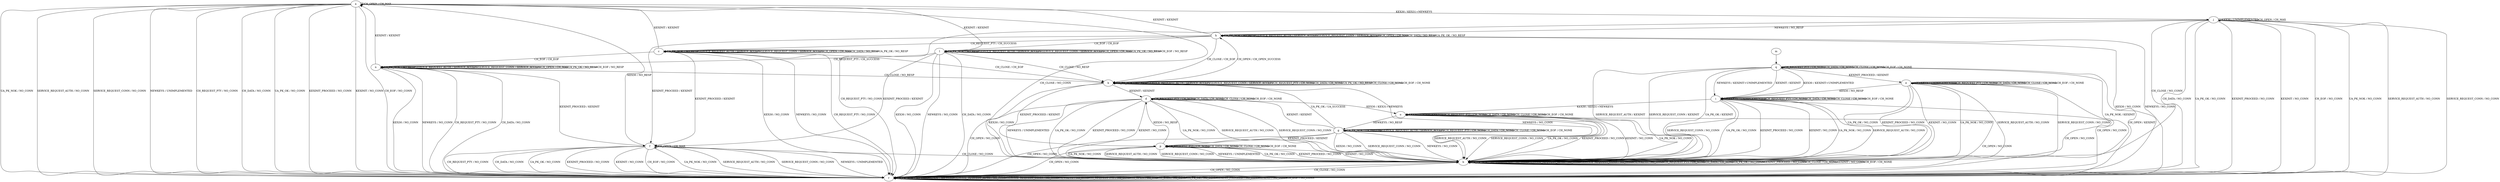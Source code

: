 digraph "" {
	graph ["Incoming time"=0.046472787857055664,
		"Outgoing time"=0.14039349555969238,
		Output="{'States': 18, 'Transitions': 222, 'Filename': '../results/ssh/DropBear-DropBear-yices-2.dot'}",
		Reference="{'States': 18, 'Transitions': 222, 'Filename': '../subjects/ssh/DropBear.dot'}",
		Solver=yices,
		Updated="{'States': 18, 'Transitions': 222, 'Filename': '../subjects/ssh/DropBear.dot'}",
		"f-measure"=1.0,
		precision=1.0,
		recall=1.0
	];
	a -> a	[key=0,
		label="CH_OPEN / CH_MAX"];
	a -> b	[key=0,
		label="CH_CLOSE / NO_CONN"];
	a -> j	[key=0,
		label="KEX30 / KEX31+NEWKEYS"];
	a -> r	[key=0,
		label="UA_PK_NOK / NO_CONN"];
	a -> r	[key=1,
		label="SERVICE_REQUEST_AUTH / NO_CONN"];
	a -> r	[key=2,
		label="SERVICE_REQUEST_CONN / NO_CONN"];
	a -> r	[key=3,
		label="NEWKEYS / UNIMPLEMENTED"];
	a -> r	[key=4,
		label="CH_REQUEST_PTY / NO_CONN"];
	a -> r	[key=5,
		label="CH_DATA / NO_CONN"];
	a -> r	[key=6,
		label="UA_PK_OK / NO_CONN"];
	a -> r	[key=7,
		label="KEXINIT_PROCEED / NO_CONN"];
	a -> r	[key=8,
		label="KEXINIT / NO_CONN"];
	a -> r	[key=9,
		label="CH_EOF / NO_CONN"];
	b -> b	[key=0,
		label="UA_PK_NOK / NO_CONN"];
	b -> b	[key=1,
		label="KEX30 / NO_CONN"];
	b -> b	[key=2,
		label="SERVICE_REQUEST_AUTH / NO_CONN"];
	b -> b	[key=3,
		label="SERVICE_REQUEST_CONN / NO_CONN"];
	b -> b	[key=4,
		label="NEWKEYS / NO_CONN"];
	b -> b	[key=5,
		label="CH_REQUEST_PTY / CH_NONE"];
	b -> b	[key=6,
		label="CH_DATA / CH_NONE"];
	b -> b	[key=7,
		label="UA_PK_OK / NO_CONN"];
	b -> b	[key=8,
		label="KEXINIT_PROCEED / NO_CONN"];
	b -> b	[key=9,
		label="CH_CLOSE / CH_NONE"];
	b -> b	[key=10,
		label="KEXINIT / NO_CONN"];
	b -> b	[key=11,
		label="CH_EOF / CH_NONE"];
	b -> r	[key=0,
		label="CH_OPEN / NO_CONN"];
	c -> a	[key=0,
		label="KEXINIT / KEXINIT"];
	c -> c	[key=0,
		label="UA_PK_NOK / NO_RESP"];
	c -> c	[key=1,
		label="SERVICE_REQUEST_AUTH / SERVICE_ACCEPT"];
	c -> c	[key=2,
		label="SERVICE_REQUEST_CONN / SERVICE_ACCEPT"];
	c -> c	[key=3,
		label="CH_OPEN / CH_MAX"];
	c -> c	[key=4,
		label="CH_DATA / NO_RESP"];
	c -> c	[key=5,
		label="UA_PK_OK / NO_RESP"];
	c -> f	[key=0,
		label="KEXINIT_PROCEED / KEXINIT"];
	c -> k	[key=0,
		label="CH_CLOSE / CH_EOF"];
	c -> n	[key=0,
		label="CH_EOF / CH_EOF"];
	c -> r	[key=0,
		label="KEX30 / NO_CONN"];
	c -> r	[key=1,
		label="NEWKEYS / NO_CONN"];
	c -> r	[key=2,
		label="CH_REQUEST_PTY / NO_CONN"];
	d -> b	[key=0,
		label="UA_PK_NOK / NO_CONN"];
	d -> b	[key=1,
		label="SERVICE_REQUEST_AUTH / NO_CONN"];
	d -> b	[key=2,
		label="SERVICE_REQUEST_CONN / NO_CONN"];
	d -> b	[key=3,
		label="NEWKEYS / UNIMPLEMENTED"];
	d -> b	[key=4,
		label="UA_PK_OK / NO_CONN"];
	d -> b	[key=5,
		label="KEXINIT_PROCEED / NO_CONN"];
	d -> b	[key=6,
		label="KEXINIT / NO_CONN"];
	d -> d	[key=0,
		label="CH_REQUEST_PTY / CH_NONE"];
	d -> d	[key=1,
		label="CH_DATA / CH_NONE"];
	d -> d	[key=2,
		label="CH_CLOSE / CH_NONE"];
	d -> d	[key=3,
		label="CH_EOF / CH_NONE"];
	d -> o	[key=0,
		label="KEX30 / KEX31+NEWKEYS"];
	d -> r	[key=0,
		label="CH_OPEN / NO_CONN"];
	e -> b	[key=0,
		label="UA_PK_NOK / NO_CONN"];
	e -> b	[key=1,
		label="SERVICE_REQUEST_AUTH / NO_CONN"];
	e -> b	[key=2,
		label="SERVICE_REQUEST_CONN / NO_CONN"];
	e -> b	[key=3,
		label="UA_PK_OK / NO_CONN"];
	e -> b	[key=4,
		label="KEXINIT_PROCEED / NO_CONN"];
	e -> b	[key=5,
		label="KEXINIT / NO_CONN"];
	e -> e	[key=0,
		label="NEWKEYS / UNIMPLEMENTED"];
	e -> e	[key=1,
		label="CH_REQUEST_PTY / CH_NONE"];
	e -> e	[key=2,
		label="CH_DATA / CH_NONE"];
	e -> e	[key=3,
		label="CH_CLOSE / CH_NONE"];
	e -> e	[key=4,
		label="CH_EOF / CH_NONE"];
	e -> i	[key=0,
		label="KEX30 / NO_RESP"];
	e -> r	[key=0,
		label="CH_OPEN / NO_CONN"];
	f -> a	[key=0,
		label="KEX30 / NO_RESP"];
	f -> b	[key=0,
		label="CH_CLOSE / NO_CONN"];
	f -> f	[key=0,
		label="CH_OPEN / CH_MAX"];
	f -> r	[key=0,
		label="UA_PK_NOK / NO_CONN"];
	f -> r	[key=1,
		label="SERVICE_REQUEST_AUTH / NO_CONN"];
	f -> r	[key=2,
		label="SERVICE_REQUEST_CONN / NO_CONN"];
	f -> r	[key=3,
		label="NEWKEYS / UNIMPLEMENTED"];
	f -> r	[key=4,
		label="CH_REQUEST_PTY / NO_CONN"];
	f -> r	[key=5,
		label="CH_DATA / NO_CONN"];
	f -> r	[key=6,
		label="UA_PK_OK / NO_CONN"];
	f -> r	[key=7,
		label="KEXINIT_PROCEED / NO_CONN"];
	f -> r	[key=8,
		label="KEXINIT / NO_CONN"];
	f -> r	[key=9,
		label="CH_EOF / NO_CONN"];
	g -> b	[key=0,
		label="KEX30 / NO_CONN"];
	g -> b	[key=1,
		label="SERVICE_REQUEST_CONN / NO_CONN"];
	g -> b	[key=2,
		label="NEWKEYS / NO_CONN"];
	g -> d	[key=0,
		label="KEXINIT / KEXINIT"];
	g -> g	[key=0,
		label="UA_PK_NOK / UA_FAILURE"];
	g -> g	[key=1,
		label="SERVICE_REQUEST_AUTH / SERVICE_ACCEPT"];
	g -> g	[key=2,
		label="CH_REQUEST_PTY / CH_NONE"];
	g -> g	[key=3,
		label="CH_DATA / CH_NONE"];
	g -> g	[key=4,
		label="CH_CLOSE / CH_NONE"];
	g -> g	[key=5,
		label="CH_EOF / CH_NONE"];
	g -> k	[key=0,
		label="UA_PK_OK / UA_SUCCESS"];
	g -> p	[key=0,
		label="KEXINIT_PROCEED / KEXINIT"];
	g -> r	[key=0,
		label="CH_OPEN / NO_CONN"];
	h -> a	[key=0,
		label="KEXINIT / KEXINIT"];
	h -> c	[key=0,
		label="CH_REQUEST_PTY / CH_SUCCESS"];
	h -> f	[key=0,
		label="KEXINIT_PROCEED / KEXINIT"];
	h -> h	[key=0,
		label="UA_PK_NOK / NO_RESP"];
	h -> h	[key=1,
		label="SERVICE_REQUEST_AUTH / SERVICE_ACCEPT"];
	h -> h	[key=2,
		label="SERVICE_REQUEST_CONN / SERVICE_ACCEPT"];
	h -> h	[key=3,
		label="CH_OPEN / CH_MAX"];
	h -> h	[key=4,
		label="CH_DATA / NO_RESP"];
	h -> h	[key=5,
		label="UA_PK_OK / NO_RESP"];
	h -> k	[key=0,
		label="CH_CLOSE / CH_EOF"];
	h -> l	[key=0,
		label="CH_EOF / CH_EOF"];
	h -> r	[key=0,
		label="KEX30 / NO_CONN"];
	h -> r	[key=1,
		label="NEWKEYS / NO_CONN"];
	i -> b	[key=0,
		label="UA_PK_NOK / NO_CONN"];
	i -> b	[key=1,
		label="SERVICE_REQUEST_AUTH / NO_CONN"];
	i -> b	[key=2,
		label="SERVICE_REQUEST_CONN / NO_CONN"];
	i -> b	[key=3,
		label="UA_PK_OK / NO_CONN"];
	i -> b	[key=4,
		label="KEXINIT_PROCEED / NO_CONN"];
	i -> b	[key=5,
		label="KEXINIT / NO_CONN"];
	i -> i	[key=0,
		label="NEWKEYS / UNIMPLEMENTED"];
	i -> i	[key=1,
		label="CH_REQUEST_PTY / CH_NONE"];
	i -> i	[key=2,
		label="CH_DATA / CH_NONE"];
	i -> i	[key=3,
		label="CH_CLOSE / CH_NONE"];
	i -> i	[key=4,
		label="CH_EOF / CH_NONE"];
	i -> o	[key=0,
		label="KEX30 / KEX31+NEWKEYS"];
	i -> r	[key=0,
		label="CH_OPEN / NO_CONN"];
	j -> b	[key=0,
		label="CH_CLOSE / NO_CONN"];
	j -> h	[key=0,
		label="NEWKEYS / NO_RESP"];
	j -> j	[key=0,
		label="KEX30 / UNIMPLEMENTED"];
	j -> j	[key=1,
		label="CH_OPEN / CH_MAX"];
	j -> r	[key=0,
		label="UA_PK_NOK / NO_CONN"];
	j -> r	[key=1,
		label="SERVICE_REQUEST_AUTH / NO_CONN"];
	j -> r	[key=2,
		label="SERVICE_REQUEST_CONN / NO_CONN"];
	j -> r	[key=3,
		label="CH_REQUEST_PTY / NO_CONN"];
	j -> r	[key=4,
		label="CH_DATA / NO_CONN"];
	j -> r	[key=5,
		label="UA_PK_OK / NO_CONN"];
	j -> r	[key=6,
		label="KEXINIT_PROCEED / NO_CONN"];
	j -> r	[key=7,
		label="KEXINIT / NO_CONN"];
	j -> r	[key=8,
		label="CH_EOF / NO_CONN"];
	k -> b	[key=0,
		label="KEX30 / NO_CONN"];
	k -> b	[key=1,
		label="NEWKEYS / NO_CONN"];
	k -> d	[key=0,
		label="KEXINIT / KEXINIT"];
	k -> h	[key=0,
		label="CH_OPEN / CH_OPEN_SUCCESS"];
	k -> k	[key=0,
		label="UA_PK_NOK / NO_RESP"];
	k -> k	[key=1,
		label="SERVICE_REQUEST_AUTH / SERVICE_ACCEPT"];
	k -> k	[key=2,
		label="SERVICE_REQUEST_CONN / SERVICE_ACCEPT"];
	k -> k	[key=3,
		label="CH_REQUEST_PTY / CH_NONE"];
	k -> k	[key=4,
		label="CH_DATA / CH_NONE"];
	k -> k	[key=5,
		label="UA_PK_OK / NO_RESP"];
	k -> k	[key=6,
		label="CH_CLOSE / CH_NONE"];
	k -> k	[key=7,
		label="CH_EOF / CH_NONE"];
	k -> p	[key=0,
		label="KEXINIT_PROCEED / KEXINIT"];
	l -> a	[key=0,
		label="KEXINIT / KEXINIT"];
	l -> f	[key=0,
		label="KEXINIT_PROCEED / KEXINIT"];
	l -> k	[key=0,
		label="CH_CLOSE / NO_RESP"];
	l -> l	[key=0,
		label="UA_PK_NOK / NO_RESP"];
	l -> l	[key=1,
		label="SERVICE_REQUEST_AUTH / SERVICE_ACCEPT"];
	l -> l	[key=2,
		label="SERVICE_REQUEST_CONN / SERVICE_ACCEPT"];
	l -> l	[key=3,
		label="CH_OPEN / CH_MAX"];
	l -> l	[key=4,
		label="UA_PK_OK / NO_RESP"];
	l -> l	[key=5,
		label="CH_EOF / NO_RESP"];
	l -> n	[key=0,
		label="CH_REQUEST_PTY / CH_SUCCESS"];
	l -> r	[key=0,
		label="KEX30 / NO_CONN"];
	l -> r	[key=1,
		label="NEWKEYS / NO_CONN"];
	l -> r	[key=2,
		label="CH_DATA / NO_CONN"];
	m -> q	[key=0];
	n -> a	[key=0,
		label="KEXINIT / KEXINIT"];
	n -> f	[key=0,
		label="KEXINIT_PROCEED / KEXINIT"];
	n -> k	[key=0,
		label="CH_CLOSE / NO_RESP"];
	n -> n	[key=0,
		label="UA_PK_NOK / NO_RESP"];
	n -> n	[key=1,
		label="SERVICE_REQUEST_AUTH / SERVICE_ACCEPT"];
	n -> n	[key=2,
		label="SERVICE_REQUEST_CONN / SERVICE_ACCEPT"];
	n -> n	[key=3,
		label="CH_OPEN / CH_MAX"];
	n -> n	[key=4,
		label="UA_PK_OK / NO_RESP"];
	n -> n	[key=5,
		label="CH_EOF / NO_RESP"];
	n -> r	[key=0,
		label="KEX30 / NO_CONN"];
	n -> r	[key=1,
		label="NEWKEYS / NO_CONN"];
	n -> r	[key=2,
		label="CH_REQUEST_PTY / NO_CONN"];
	n -> r	[key=3,
		label="CH_DATA / NO_CONN"];
	o -> b	[key=0,
		label="UA_PK_NOK / NO_CONN"];
	o -> b	[key=1,
		label="SERVICE_REQUEST_AUTH / NO_CONN"];
	o -> b	[key=2,
		label="SERVICE_REQUEST_CONN / NO_CONN"];
	o -> b	[key=3,
		label="UA_PK_OK / NO_CONN"];
	o -> b	[key=4,
		label="KEXINIT_PROCEED / NO_CONN"];
	o -> b	[key=5,
		label="KEXINIT / NO_CONN"];
	o -> g	[key=0,
		label="NEWKEYS / NO_RESP"];
	o -> o	[key=0,
		label="KEX30 / UNIMPLEMENTED"];
	o -> o	[key=1,
		label="CH_REQUEST_PTY / CH_NONE"];
	o -> o	[key=2,
		label="CH_DATA / CH_NONE"];
	o -> o	[key=3,
		label="CH_CLOSE / CH_NONE"];
	o -> o	[key=4,
		label="CH_EOF / CH_NONE"];
	o -> r	[key=0,
		label="CH_OPEN / NO_CONN"];
	p -> b	[key=0,
		label="UA_PK_NOK / NO_CONN"];
	p -> b	[key=1,
		label="SERVICE_REQUEST_AUTH / NO_CONN"];
	p -> b	[key=2,
		label="SERVICE_REQUEST_CONN / NO_CONN"];
	p -> b	[key=3,
		label="NEWKEYS / UNIMPLEMENTED"];
	p -> b	[key=4,
		label="UA_PK_OK / NO_CONN"];
	p -> b	[key=5,
		label="KEXINIT_PROCEED / NO_CONN"];
	p -> b	[key=6,
		label="KEXINIT / NO_CONN"];
	p -> d	[key=0,
		label="KEX30 / NO_RESP"];
	p -> p	[key=0,
		label="CH_REQUEST_PTY / CH_NONE"];
	p -> p	[key=1,
		label="CH_DATA / CH_NONE"];
	p -> p	[key=2,
		label="CH_CLOSE / CH_NONE"];
	p -> p	[key=3,
		label="CH_EOF / CH_NONE"];
	p -> r	[key=0,
		label="CH_OPEN / NO_CONN"];
	q -> b	[key=0,
		label="UA_PK_NOK / KEXINIT"];
	q -> b	[key=1,
		label="SERVICE_REQUEST_AUTH / KEXINIT"];
	q -> b	[key=2,
		label="SERVICE_REQUEST_CONN / KEXINIT"];
	q -> b	[key=3,
		label="UA_PK_OK / KEXINIT"];
	q -> e	[key=0,
		label="KEXINIT_PROCEED / KEXINIT"];
	q -> i	[key=0,
		label="KEX30 / KEXINIT+UNIMPLEMENTED"];
	q -> i	[key=1,
		label="NEWKEYS / KEXINIT+UNIMPLEMENTED"];
	q -> i	[key=2,
		label="KEXINIT / KEXINIT"];
	q -> q	[key=0,
		label="CH_REQUEST_PTY / CH_NONE"];
	q -> q	[key=1,
		label="CH_DATA / CH_NONE"];
	q -> q	[key=2,
		label="CH_CLOSE / CH_NONE"];
	q -> q	[key=3,
		label="CH_EOF / CH_NONE"];
	q -> r	[key=0,
		label="CH_OPEN / KEXINIT"];
	r -> b	[key=0,
		label="CH_CLOSE / NO_CONN"];
	r -> r	[key=0,
		label="UA_PK_NOK / NO_CONN"];
	r -> r	[key=1,
		label="KEX30 / NO_CONN"];
	r -> r	[key=2,
		label="SERVICE_REQUEST_AUTH / NO_CONN"];
	r -> r	[key=3,
		label="SERVICE_REQUEST_CONN / NO_CONN"];
	r -> r	[key=4,
		label="NEWKEYS / NO_CONN"];
	r -> r	[key=5,
		label="CH_REQUEST_PTY / NO_CONN"];
	r -> r	[key=6,
		label="CH_OPEN / CH_MAX"];
	r -> r	[key=7,
		label="CH_DATA / NO_CONN"];
	r -> r	[key=8,
		label="UA_PK_OK / NO_CONN"];
	r -> r	[key=9,
		label="KEXINIT_PROCEED / NO_CONN"];
	r -> r	[key=10,
		label="KEXINIT / NO_CONN"];
	r -> r	[key=11,
		label="CH_EOF / NO_CONN"];
}
